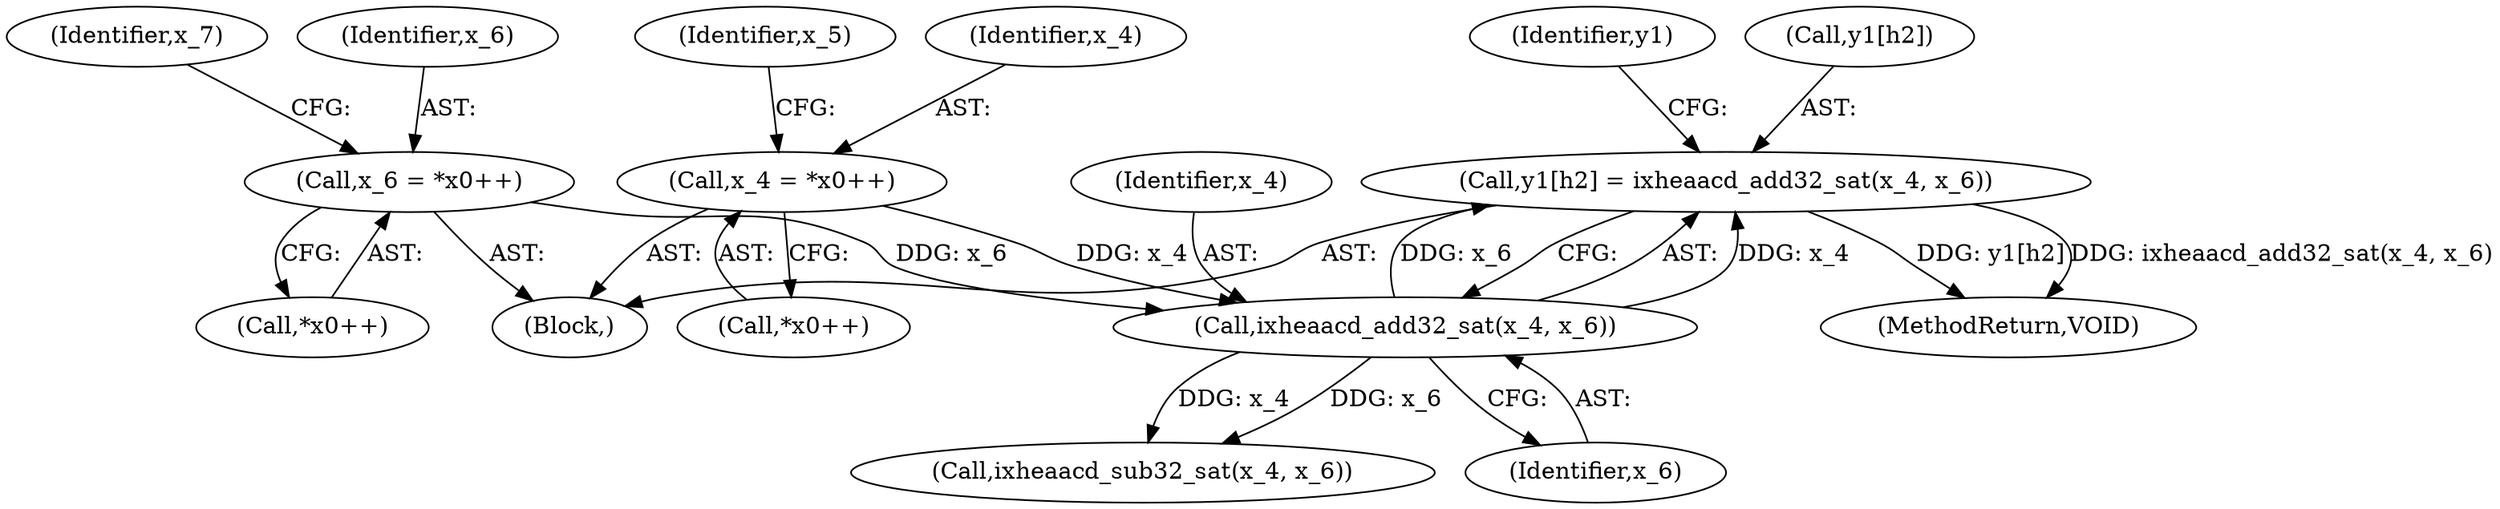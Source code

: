 digraph "0_Android_04e8cd58f075bec5892e369c8deebca9c67e855c@array" {
"1000267" [label="(Call,y1[h2] = ixheaacd_add32_sat(x_4, x_6))"];
"1000271" [label="(Call,ixheaacd_add32_sat(x_4, x_6))"];
"1000231" [label="(Call,x_4 = *x0++)"];
"1000241" [label="(Call,x_6 = *x0++)"];
"1000247" [label="(Identifier,x_7)"];
"1000272" [label="(Identifier,x_4)"];
"1000276" [label="(Identifier,y1)"];
"1000267" [label="(Call,y1[h2] = ixheaacd_add32_sat(x_4, x_6))"];
"1000241" [label="(Call,x_6 = *x0++)"];
"1000271" [label="(Call,ixheaacd_add32_sat(x_4, x_6))"];
"1000268" [label="(Call,y1[h2])"];
"1000237" [label="(Identifier,x_5)"];
"1000233" [label="(Call,*x0++)"];
"1000243" [label="(Call,*x0++)"];
"1000303" [label="(Call,ixheaacd_sub32_sat(x_4, x_6))"];
"1000232" [label="(Identifier,x_4)"];
"1000242" [label="(Identifier,x_6)"];
"1000231" [label="(Call,x_4 = *x0++)"];
"1000273" [label="(Identifier,x_6)"];
"1000441" [label="(MethodReturn,VOID)"];
"1000203" [label="(Block,)"];
"1000267" -> "1000203"  [label="AST: "];
"1000267" -> "1000271"  [label="CFG: "];
"1000268" -> "1000267"  [label="AST: "];
"1000271" -> "1000267"  [label="AST: "];
"1000276" -> "1000267"  [label="CFG: "];
"1000267" -> "1000441"  [label="DDG: y1[h2]"];
"1000267" -> "1000441"  [label="DDG: ixheaacd_add32_sat(x_4, x_6)"];
"1000271" -> "1000267"  [label="DDG: x_4"];
"1000271" -> "1000267"  [label="DDG: x_6"];
"1000271" -> "1000273"  [label="CFG: "];
"1000272" -> "1000271"  [label="AST: "];
"1000273" -> "1000271"  [label="AST: "];
"1000231" -> "1000271"  [label="DDG: x_4"];
"1000241" -> "1000271"  [label="DDG: x_6"];
"1000271" -> "1000303"  [label="DDG: x_4"];
"1000271" -> "1000303"  [label="DDG: x_6"];
"1000231" -> "1000203"  [label="AST: "];
"1000231" -> "1000233"  [label="CFG: "];
"1000232" -> "1000231"  [label="AST: "];
"1000233" -> "1000231"  [label="AST: "];
"1000237" -> "1000231"  [label="CFG: "];
"1000241" -> "1000203"  [label="AST: "];
"1000241" -> "1000243"  [label="CFG: "];
"1000242" -> "1000241"  [label="AST: "];
"1000243" -> "1000241"  [label="AST: "];
"1000247" -> "1000241"  [label="CFG: "];
}
